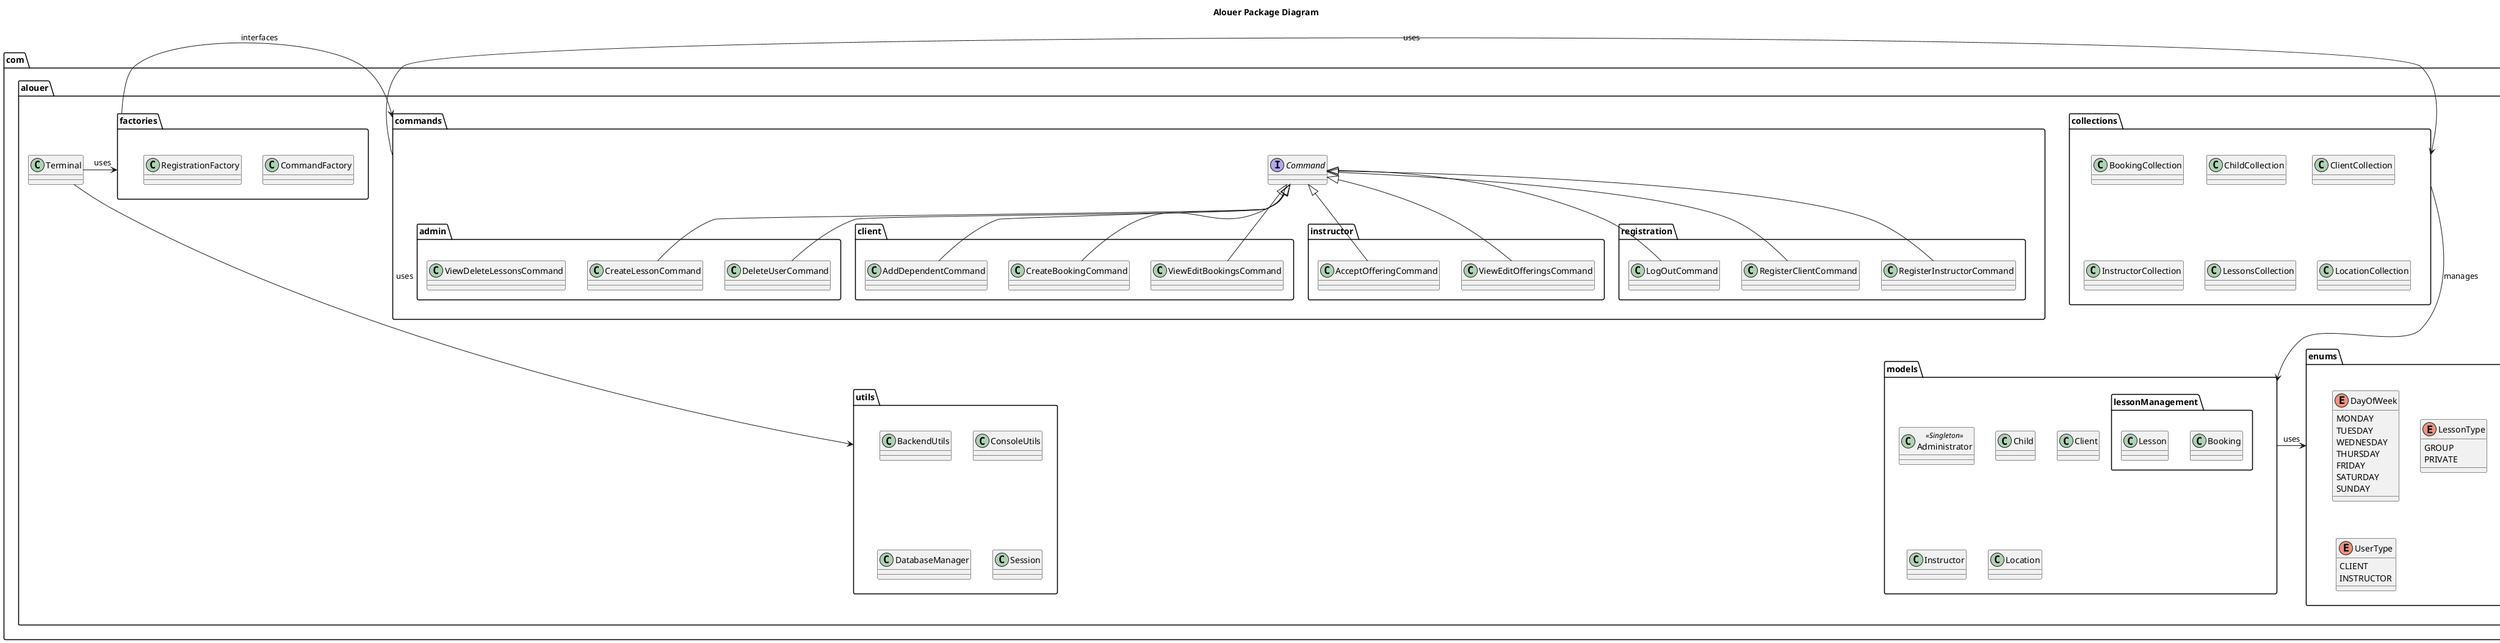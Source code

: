 @startuml Alouer Package Diagram
title Alouer Package Diagram

package "com.alouer.collections" {
  class "BookingCollection"
  class "ChildCollection"
  class "ClientCollection"
  class "InstructorCollection"
  class "LessonsCollection"
  class "LocationCollection"
}

package "com.alouer.commands" {
  package "admin" {
    class "CreateLessonCommand"
    class "DeleteUserCommand"
    class "ViewDeleteLessonsCommand"
  }
  
  package "client" {
    class "AddDependentCommand"
    class "CreateBookingCommand"
    class "ViewEditBookingsCommand"
  }
  
  package "instructor" {
    class "AcceptOfferingCommand"
    class "ViewEditOfferingsCommand"
  }

  package "registration" {
    class "RegisterClientCommand"
    class "RegisterInstructorCommand"
    class "LogOutCommand"
  }
  interface "Command"
}

package "com.alouer.enums" {
  enum "DayOfWeek" {
    MONDAY
    TUESDAY
    WEDNESDAY
    THURSDAY
    FRIDAY
    SATURDAY
    SUNDAY
  }
  
  enum "LessonType" {
    GROUP
    PRIVATE
  }
  
  enum "UserType" {
    CLIENT
    INSTRUCTOR
  }
}

package "com.alouer.factories" {
  class "CommandFactory"
  class "RegistrationFactory"
}

package "com.alouer.models.lessonManagement" {
  class "Booking" 
  class "Lesson" 
}

package "com.alouer.models" {
  class "Administrator" <<Singleton>>
  class "Child"
  class "Client"
  class "Instructor"
  class "Location"
}

package "com.alouer.utils" {
  class "BackendUtils"
  class "ConsoleUtils"
  class "DatabaseManager"
  class "Session"
}

package "com.alouer" {
  class "Terminal"
}

' Associations
Command <|-- CreateLessonCommand
Command <|-- DeleteUserCommand
Command <|-- AddDependentCommand
Command <|-- CreateBookingCommand
Command <|-- ViewEditBookingsCommand
Command <|-- AcceptOfferingCommand
Command <|-- ViewEditOfferingsCommand
Command <|-- RegisterClientCommand
Command <|-- RegisterInstructorCommand
Command <|-- LogOutCommand
Terminal -> utils : uses
Terminal -> factories : uses
factories -> commands : interfaces
commands -> collections : uses
collections -> models : manages
models -> enums : uses

@enduml
